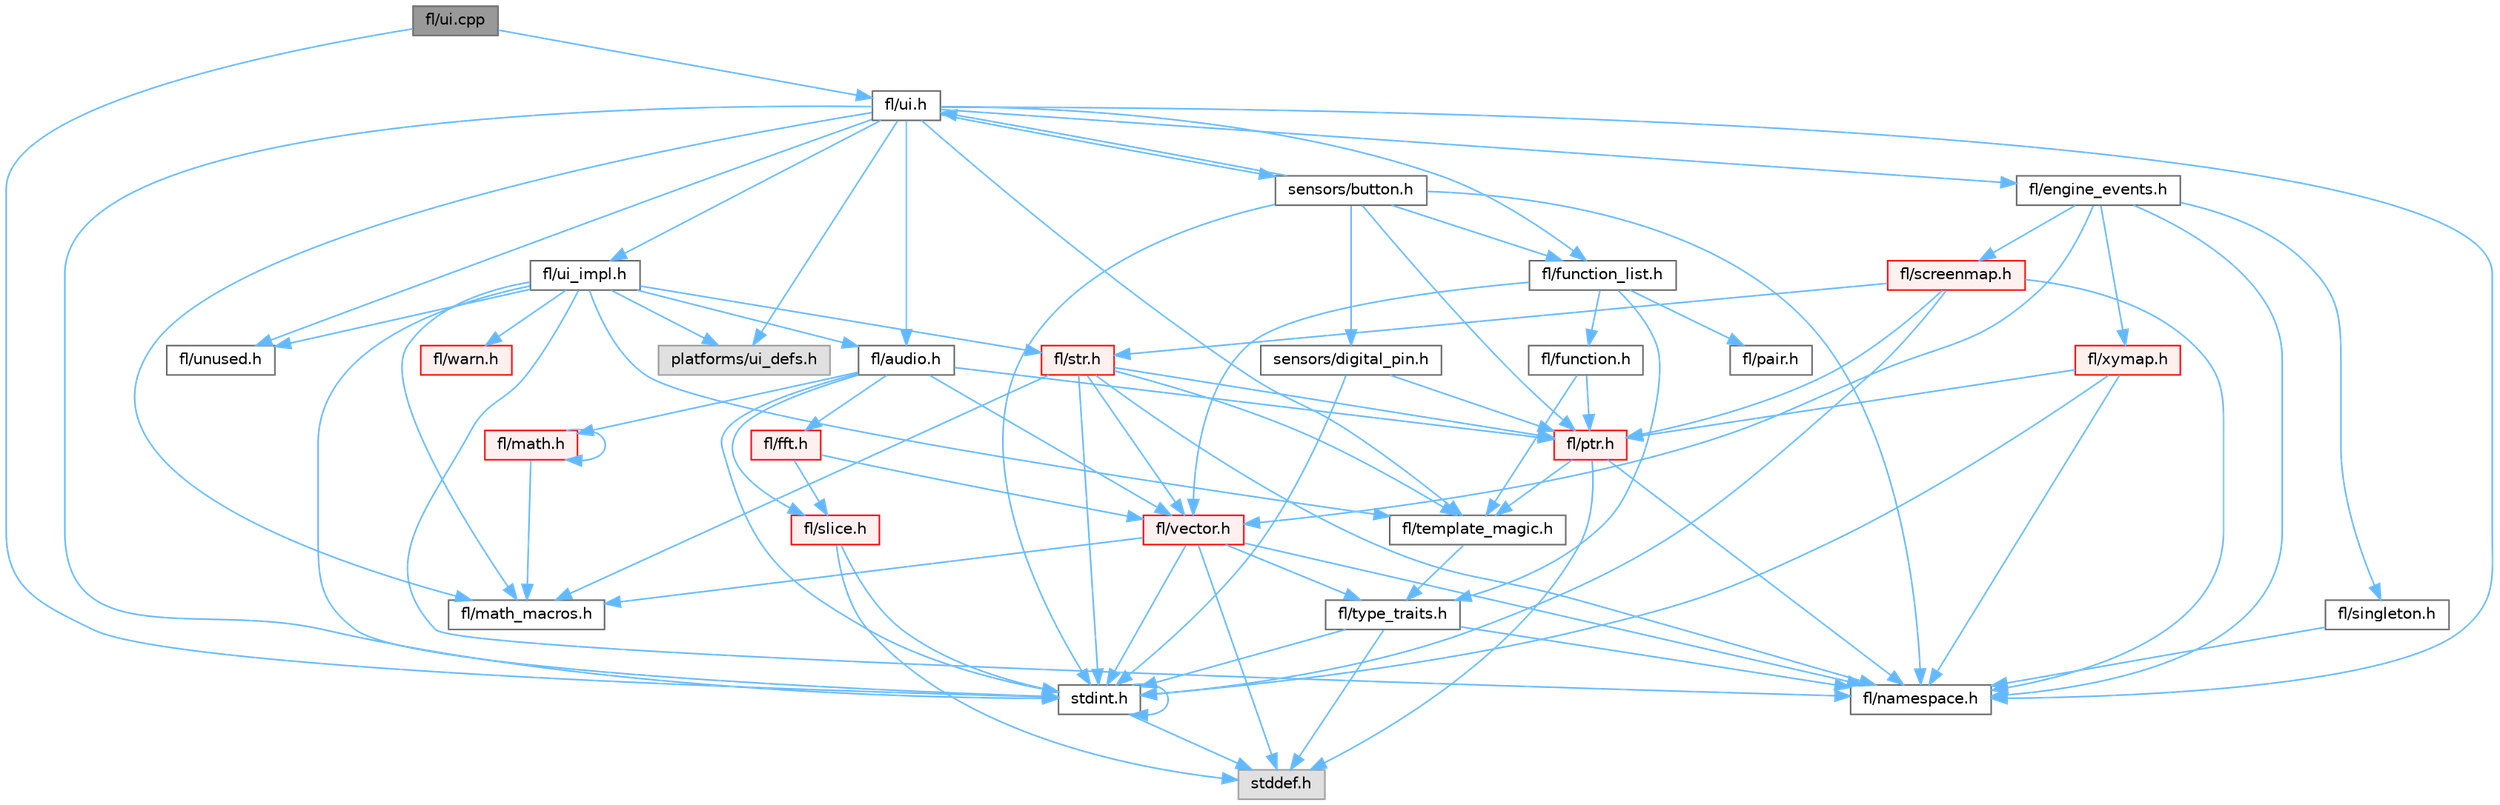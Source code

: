 digraph "fl/ui.cpp"
{
 // INTERACTIVE_SVG=YES
 // LATEX_PDF_SIZE
  bgcolor="transparent";
  edge [fontname=Helvetica,fontsize=10,labelfontname=Helvetica,labelfontsize=10];
  node [fontname=Helvetica,fontsize=10,shape=box,height=0.2,width=0.4];
  Node1 [id="Node000001",label="fl/ui.cpp",height=0.2,width=0.4,color="gray40", fillcolor="grey60", style="filled", fontcolor="black",tooltip=" "];
  Node1 -> Node2 [id="edge1_Node000001_Node000002",color="steelblue1",style="solid",tooltip=" "];
  Node2 [id="Node000002",label="fl/ui.h",height=0.2,width=0.4,color="grey40", fillcolor="white", style="filled",URL="$d9/d3b/ui_8h.html",tooltip=" "];
  Node2 -> Node3 [id="edge2_Node000002_Node000003",color="steelblue1",style="solid",tooltip=" "];
  Node3 [id="Node000003",label="stdint.h",height=0.2,width=0.4,color="grey40", fillcolor="white", style="filled",URL="$df/dd8/stdint_8h.html",tooltip=" "];
  Node3 -> Node4 [id="edge3_Node000003_Node000004",color="steelblue1",style="solid",tooltip=" "];
  Node4 [id="Node000004",label="stddef.h",height=0.2,width=0.4,color="grey60", fillcolor="#E0E0E0", style="filled",tooltip=" "];
  Node3 -> Node3 [id="edge4_Node000003_Node000003",color="steelblue1",style="solid",tooltip=" "];
  Node2 -> Node5 [id="edge5_Node000002_Node000005",color="steelblue1",style="solid",tooltip=" "];
  Node5 [id="Node000005",label="fl/audio.h",height=0.2,width=0.4,color="grey40", fillcolor="white", style="filled",URL="$da/d09/audio_8h.html",tooltip=" "];
  Node5 -> Node6 [id="edge6_Node000005_Node000006",color="steelblue1",style="solid",tooltip=" "];
  Node6 [id="Node000006",label="fl/fft.h",height=0.2,width=0.4,color="red", fillcolor="#FFF0F0", style="filled",URL="$d7/d76/fft_8h.html",tooltip=" "];
  Node6 -> Node28 [id="edge7_Node000006_Node000028",color="steelblue1",style="solid",tooltip=" "];
  Node28 [id="Node000028",label="fl/slice.h",height=0.2,width=0.4,color="red", fillcolor="#FFF0F0", style="filled",URL="$d0/d48/slice_8h.html",tooltip=" "];
  Node28 -> Node4 [id="edge8_Node000028_Node000004",color="steelblue1",style="solid",tooltip=" "];
  Node28 -> Node3 [id="edge9_Node000028_Node000003",color="steelblue1",style="solid",tooltip=" "];
  Node6 -> Node22 [id="edge10_Node000006_Node000022",color="steelblue1",style="solid",tooltip=" "];
  Node22 [id="Node000022",label="fl/vector.h",height=0.2,width=0.4,color="red", fillcolor="#FFF0F0", style="filled",URL="$d6/d68/vector_8h.html",tooltip=" "];
  Node22 -> Node4 [id="edge11_Node000022_Node000004",color="steelblue1",style="solid",tooltip=" "];
  Node22 -> Node3 [id="edge12_Node000022_Node000003",color="steelblue1",style="solid",tooltip=" "];
  Node22 -> Node17 [id="edge13_Node000022_Node000017",color="steelblue1",style="solid",tooltip=" "];
  Node17 [id="Node000017",label="fl/math_macros.h",height=0.2,width=0.4,color="grey40", fillcolor="white", style="filled",URL="$d8/db8/math__macros_8h.html",tooltip=" "];
  Node22 -> Node18 [id="edge14_Node000022_Node000018",color="steelblue1",style="solid",tooltip=" "];
  Node18 [id="Node000018",label="fl/namespace.h",height=0.2,width=0.4,color="grey40", fillcolor="white", style="filled",URL="$df/d2a/namespace_8h.html",tooltip="Implements the FastLED namespace macros."];
  Node22 -> Node21 [id="edge15_Node000022_Node000021",color="steelblue1",style="solid",tooltip=" "];
  Node21 [id="Node000021",label="fl/type_traits.h",height=0.2,width=0.4,color="grey40", fillcolor="white", style="filled",URL="$df/d63/type__traits_8h.html",tooltip=" "];
  Node21 -> Node4 [id="edge16_Node000021_Node000004",color="steelblue1",style="solid",tooltip=" "];
  Node21 -> Node3 [id="edge17_Node000021_Node000003",color="steelblue1",style="solid",tooltip=" "];
  Node21 -> Node18 [id="edge18_Node000021_Node000018",color="steelblue1",style="solid",tooltip=" "];
  Node5 -> Node13 [id="edge19_Node000005_Node000013",color="steelblue1",style="solid",tooltip=" "];
  Node13 [id="Node000013",label="fl/math.h",height=0.2,width=0.4,color="red", fillcolor="#FFF0F0", style="filled",URL="$df/db1/math_8h.html",tooltip=" "];
  Node13 -> Node17 [id="edge20_Node000013_Node000017",color="steelblue1",style="solid",tooltip=" "];
  Node13 -> Node13 [id="edge21_Node000013_Node000013",color="steelblue1",style="solid",tooltip=" "];
  Node5 -> Node19 [id="edge22_Node000005_Node000019",color="steelblue1",style="solid",tooltip=" "];
  Node19 [id="Node000019",label="fl/ptr.h",height=0.2,width=0.4,color="red", fillcolor="#FFF0F0", style="filled",URL="$dd/d98/ptr_8h.html",tooltip=" "];
  Node19 -> Node4 [id="edge23_Node000019_Node000004",color="steelblue1",style="solid",tooltip=" "];
  Node19 -> Node18 [id="edge24_Node000019_Node000018",color="steelblue1",style="solid",tooltip=" "];
  Node19 -> Node20 [id="edge25_Node000019_Node000020",color="steelblue1",style="solid",tooltip=" "];
  Node20 [id="Node000020",label="fl/template_magic.h",height=0.2,width=0.4,color="grey40", fillcolor="white", style="filled",URL="$d8/d0c/template__magic_8h.html",tooltip=" "];
  Node20 -> Node21 [id="edge26_Node000020_Node000021",color="steelblue1",style="solid",tooltip=" "];
  Node5 -> Node28 [id="edge27_Node000005_Node000028",color="steelblue1",style="solid",tooltip=" "];
  Node5 -> Node22 [id="edge28_Node000005_Node000022",color="steelblue1",style="solid",tooltip=" "];
  Node5 -> Node3 [id="edge29_Node000005_Node000003",color="steelblue1",style="solid",tooltip=" "];
  Node2 -> Node29 [id="edge30_Node000002_Node000029",color="steelblue1",style="solid",tooltip=" "];
  Node29 [id="Node000029",label="fl/engine_events.h",height=0.2,width=0.4,color="grey40", fillcolor="white", style="filled",URL="$db/dc0/engine__events_8h.html",tooltip=" "];
  Node29 -> Node18 [id="edge31_Node000029_Node000018",color="steelblue1",style="solid",tooltip=" "];
  Node29 -> Node30 [id="edge32_Node000029_Node000030",color="steelblue1",style="solid",tooltip=" "];
  Node30 [id="Node000030",label="fl/screenmap.h",height=0.2,width=0.4,color="red", fillcolor="#FFF0F0", style="filled",URL="$d7/d97/screenmap_8h.html",tooltip=" "];
  Node30 -> Node3 [id="edge33_Node000030_Node000003",color="steelblue1",style="solid",tooltip=" "];
  Node30 -> Node19 [id="edge34_Node000030_Node000019",color="steelblue1",style="solid",tooltip=" "];
  Node30 -> Node18 [id="edge35_Node000030_Node000018",color="steelblue1",style="solid",tooltip=" "];
  Node30 -> Node11 [id="edge36_Node000030_Node000011",color="steelblue1",style="solid",tooltip=" "];
  Node11 [id="Node000011",label="fl/str.h",height=0.2,width=0.4,color="red", fillcolor="#FFF0F0", style="filled",URL="$d1/d93/str_8h.html",tooltip=" "];
  Node11 -> Node3 [id="edge37_Node000011_Node000003",color="steelblue1",style="solid",tooltip=" "];
  Node11 -> Node17 [id="edge38_Node000011_Node000017",color="steelblue1",style="solid",tooltip=" "];
  Node11 -> Node18 [id="edge39_Node000011_Node000018",color="steelblue1",style="solid",tooltip=" "];
  Node11 -> Node19 [id="edge40_Node000011_Node000019",color="steelblue1",style="solid",tooltip=" "];
  Node11 -> Node20 [id="edge41_Node000011_Node000020",color="steelblue1",style="solid",tooltip=" "];
  Node11 -> Node22 [id="edge42_Node000011_Node000022",color="steelblue1",style="solid",tooltip=" "];
  Node29 -> Node36 [id="edge43_Node000029_Node000036",color="steelblue1",style="solid",tooltip=" "];
  Node36 [id="Node000036",label="fl/singleton.h",height=0.2,width=0.4,color="grey40", fillcolor="white", style="filled",URL="$d4/d0b/singleton_8h.html",tooltip=" "];
  Node36 -> Node18 [id="edge44_Node000036_Node000018",color="steelblue1",style="solid",tooltip=" "];
  Node29 -> Node22 [id="edge45_Node000029_Node000022",color="steelblue1",style="solid",tooltip=" "];
  Node29 -> Node37 [id="edge46_Node000029_Node000037",color="steelblue1",style="solid",tooltip=" "];
  Node37 [id="Node000037",label="fl/xymap.h",height=0.2,width=0.4,color="red", fillcolor="#FFF0F0", style="filled",URL="$da/d61/xymap_8h.html",tooltip=" "];
  Node37 -> Node3 [id="edge47_Node000037_Node000003",color="steelblue1",style="solid",tooltip=" "];
  Node37 -> Node18 [id="edge48_Node000037_Node000018",color="steelblue1",style="solid",tooltip=" "];
  Node37 -> Node19 [id="edge49_Node000037_Node000019",color="steelblue1",style="solid",tooltip=" "];
  Node2 -> Node43 [id="edge50_Node000002_Node000043",color="steelblue1",style="solid",tooltip=" "];
  Node43 [id="Node000043",label="fl/function_list.h",height=0.2,width=0.4,color="grey40", fillcolor="white", style="filled",URL="$d0/d64/function__list_8h.html",tooltip=" "];
  Node43 -> Node44 [id="edge51_Node000043_Node000044",color="steelblue1",style="solid",tooltip=" "];
  Node44 [id="Node000044",label="fl/function.h",height=0.2,width=0.4,color="grey40", fillcolor="white", style="filled",URL="$dd/d67/function_8h.html",tooltip=" "];
  Node44 -> Node19 [id="edge52_Node000044_Node000019",color="steelblue1",style="solid",tooltip=" "];
  Node44 -> Node20 [id="edge53_Node000044_Node000020",color="steelblue1",style="solid",tooltip=" "];
  Node43 -> Node35 [id="edge54_Node000043_Node000035",color="steelblue1",style="solid",tooltip=" "];
  Node35 [id="Node000035",label="fl/pair.h",height=0.2,width=0.4,color="grey40", fillcolor="white", style="filled",URL="$d3/d41/pair_8h.html",tooltip=" "];
  Node43 -> Node22 [id="edge55_Node000043_Node000022",color="steelblue1",style="solid",tooltip=" "];
  Node43 -> Node21 [id="edge56_Node000043_Node000021",color="steelblue1",style="solid",tooltip=" "];
  Node2 -> Node17 [id="edge57_Node000002_Node000017",color="steelblue1",style="solid",tooltip=" "];
  Node2 -> Node18 [id="edge58_Node000002_Node000018",color="steelblue1",style="solid",tooltip=" "];
  Node2 -> Node20 [id="edge59_Node000002_Node000020",color="steelblue1",style="solid",tooltip=" "];
  Node2 -> Node45 [id="edge60_Node000002_Node000045",color="steelblue1",style="solid",tooltip=" "];
  Node45 [id="Node000045",label="fl/ui_impl.h",height=0.2,width=0.4,color="grey40", fillcolor="white", style="filled",URL="$d6/dc0/ui__impl_8h.html",tooltip=" "];
  Node45 -> Node3 [id="edge61_Node000045_Node000003",color="steelblue1",style="solid",tooltip=" "];
  Node45 -> Node5 [id="edge62_Node000045_Node000005",color="steelblue1",style="solid",tooltip=" "];
  Node45 -> Node17 [id="edge63_Node000045_Node000017",color="steelblue1",style="solid",tooltip=" "];
  Node45 -> Node18 [id="edge64_Node000045_Node000018",color="steelblue1",style="solid",tooltip=" "];
  Node45 -> Node11 [id="edge65_Node000045_Node000011",color="steelblue1",style="solid",tooltip=" "];
  Node45 -> Node20 [id="edge66_Node000045_Node000020",color="steelblue1",style="solid",tooltip=" "];
  Node45 -> Node26 [id="edge67_Node000045_Node000026",color="steelblue1",style="solid",tooltip=" "];
  Node26 [id="Node000026",label="fl/unused.h",height=0.2,width=0.4,color="grey40", fillcolor="white", style="filled",URL="$d8/d4b/unused_8h.html",tooltip=" "];
  Node45 -> Node46 [id="edge68_Node000045_Node000046",color="steelblue1",style="solid",tooltip=" "];
  Node46 [id="Node000046",label="fl/warn.h",height=0.2,width=0.4,color="red", fillcolor="#FFF0F0", style="filled",URL="$de/d77/warn_8h.html",tooltip=" "];
  Node45 -> Node49 [id="edge69_Node000045_Node000049",color="steelblue1",style="solid",tooltip=" "];
  Node49 [id="Node000049",label="platforms/ui_defs.h",height=0.2,width=0.4,color="grey60", fillcolor="#E0E0E0", style="filled",tooltip=" "];
  Node2 -> Node26 [id="edge70_Node000002_Node000026",color="steelblue1",style="solid",tooltip=" "];
  Node2 -> Node49 [id="edge71_Node000002_Node000049",color="steelblue1",style="solid",tooltip=" "];
  Node2 -> Node50 [id="edge72_Node000002_Node000050",color="steelblue1",style="solid",tooltip=" "];
  Node50 [id="Node000050",label="sensors/button.h",height=0.2,width=0.4,color="grey40", fillcolor="white", style="filled",URL="$d7/d0e/button_8h.html",tooltip=" "];
  Node50 -> Node3 [id="edge73_Node000050_Node000003",color="steelblue1",style="solid",tooltip=" "];
  Node50 -> Node43 [id="edge74_Node000050_Node000043",color="steelblue1",style="solid",tooltip=" "];
  Node50 -> Node18 [id="edge75_Node000050_Node000018",color="steelblue1",style="solid",tooltip=" "];
  Node50 -> Node19 [id="edge76_Node000050_Node000019",color="steelblue1",style="solid",tooltip=" "];
  Node50 -> Node2 [id="edge77_Node000050_Node000002",color="steelblue1",style="solid",tooltip=" "];
  Node50 -> Node51 [id="edge78_Node000050_Node000051",color="steelblue1",style="solid",tooltip=" "];
  Node51 [id="Node000051",label="sensors/digital_pin.h",height=0.2,width=0.4,color="grey40", fillcolor="white", style="filled",URL="$dd/d83/digital__pin_8h.html",tooltip=" "];
  Node51 -> Node3 [id="edge79_Node000051_Node000003",color="steelblue1",style="solid",tooltip=" "];
  Node51 -> Node19 [id="edge80_Node000051_Node000019",color="steelblue1",style="solid",tooltip=" "];
  Node1 -> Node3 [id="edge81_Node000001_Node000003",color="steelblue1",style="solid",tooltip=" "];
}
